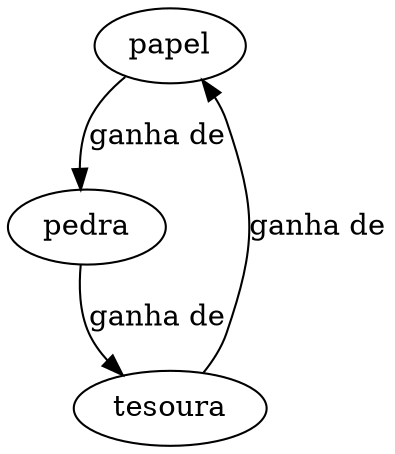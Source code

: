 digraph pedra_papel_tesoura {
  papel -> pedra [label="ganha de"];
  pedra -> tesoura [label="ganha de"];
  tesoura -> papel [label="ganha de"];
}
